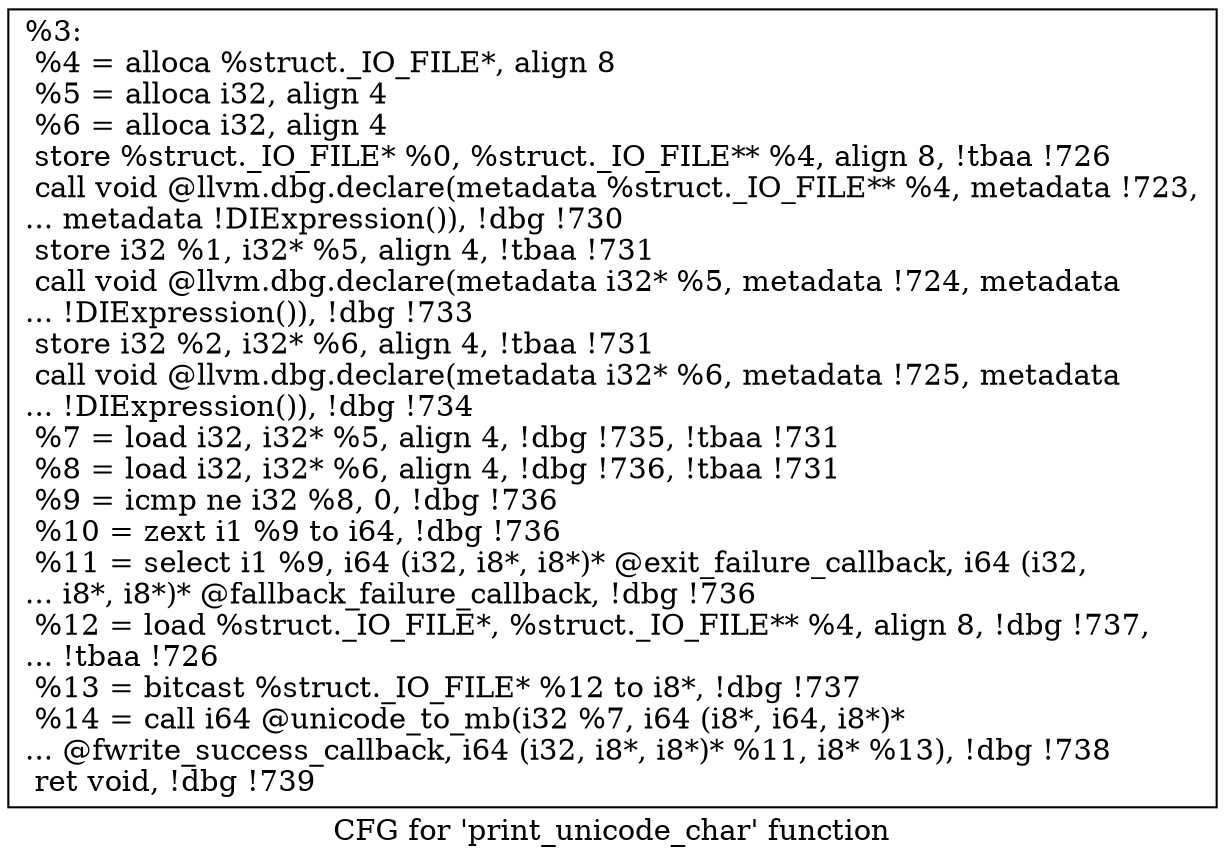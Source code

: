 digraph "CFG for 'print_unicode_char' function" {
	label="CFG for 'print_unicode_char' function";

	Node0x1e36da0 [shape=record,label="{%3:\l  %4 = alloca %struct._IO_FILE*, align 8\l  %5 = alloca i32, align 4\l  %6 = alloca i32, align 4\l  store %struct._IO_FILE* %0, %struct._IO_FILE** %4, align 8, !tbaa !726\l  call void @llvm.dbg.declare(metadata %struct._IO_FILE** %4, metadata !723,\l... metadata !DIExpression()), !dbg !730\l  store i32 %1, i32* %5, align 4, !tbaa !731\l  call void @llvm.dbg.declare(metadata i32* %5, metadata !724, metadata\l... !DIExpression()), !dbg !733\l  store i32 %2, i32* %6, align 4, !tbaa !731\l  call void @llvm.dbg.declare(metadata i32* %6, metadata !725, metadata\l... !DIExpression()), !dbg !734\l  %7 = load i32, i32* %5, align 4, !dbg !735, !tbaa !731\l  %8 = load i32, i32* %6, align 4, !dbg !736, !tbaa !731\l  %9 = icmp ne i32 %8, 0, !dbg !736\l  %10 = zext i1 %9 to i64, !dbg !736\l  %11 = select i1 %9, i64 (i32, i8*, i8*)* @exit_failure_callback, i64 (i32,\l... i8*, i8*)* @fallback_failure_callback, !dbg !736\l  %12 = load %struct._IO_FILE*, %struct._IO_FILE** %4, align 8, !dbg !737,\l... !tbaa !726\l  %13 = bitcast %struct._IO_FILE* %12 to i8*, !dbg !737\l  %14 = call i64 @unicode_to_mb(i32 %7, i64 (i8*, i64, i8*)*\l... @fwrite_success_callback, i64 (i32, i8*, i8*)* %11, i8* %13), !dbg !738\l  ret void, !dbg !739\l}"];
}
